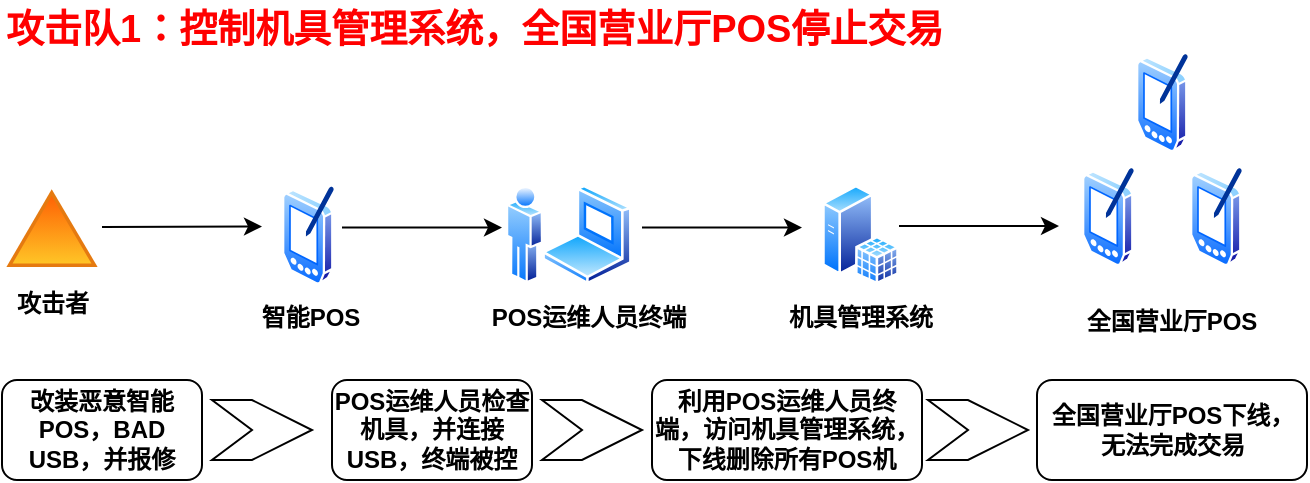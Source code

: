 <mxfile version="21.6.8" type="github" pages="4">
  <diagram name="第 1 页" id="SQNfulZLGzp0-eOHp856">
    <mxGraphModel dx="1434" dy="790" grid="1" gridSize="10" guides="1" tooltips="1" connect="1" arrows="1" fold="1" page="1" pageScale="1" pageWidth="850" pageHeight="1100" background="#ffffff" math="0" shadow="0">
      <root>
        <mxCell id="0" />
        <mxCell id="1" parent="0" />
        <mxCell id="z_Iu8EVNGNHGPjJdmd9z-1" value="&lt;b&gt;智能POS&lt;/b&gt;" style="image;aspect=fixed;perimeter=ellipsePerimeter;html=1;align=center;shadow=0;dashed=0;spacingTop=3;image=img/lib/active_directory/pda.svg;" parent="1" vertex="1">
          <mxGeometry x="255" y="292.25" width="27" height="50" as="geometry" />
        </mxCell>
        <mxCell id="z_Iu8EVNGNHGPjJdmd9z-2" value="&lt;b&gt;POS运维人员终端&lt;/b&gt;" style="image;aspect=fixed;perimeter=ellipsePerimeter;html=1;align=center;shadow=0;dashed=0;spacingTop=3;image=img/lib/active_directory/laptop_client.svg;" parent="1" vertex="1">
          <mxGeometry x="385" y="292.25" width="45" height="50" as="geometry" />
        </mxCell>
        <mxCell id="z_Iu8EVNGNHGPjJdmd9z-3" value="" style="image;aspect=fixed;perimeter=ellipsePerimeter;html=1;align=center;shadow=0;dashed=0;spacingTop=3;image=img/lib/active_directory/user.svg;" parent="1" vertex="1">
          <mxGeometry x="367" y="292.25" width="18.5" height="50" as="geometry" />
        </mxCell>
        <mxCell id="z_Iu8EVNGNHGPjJdmd9z-4" value="&lt;b&gt;攻击者&lt;/b&gt;" style="image;aspect=fixed;perimeter=ellipsePerimeter;html=1;align=center;shadow=0;dashed=0;spacingTop=3;image=img/lib/active_directory/windows_domain.svg;" parent="1" vertex="1">
          <mxGeometry x="115" y="292.25" width="50" height="42.5" as="geometry" />
        </mxCell>
        <mxCell id="z_Iu8EVNGNHGPjJdmd9z-5" value="&lt;b&gt;机具管理系统&lt;/b&gt;" style="image;aspect=fixed;perimeter=ellipsePerimeter;html=1;align=center;shadow=0;dashed=0;spacingTop=3;image=img/lib/active_directory/sql_server.svg;" parent="1" vertex="1">
          <mxGeometry x="525" y="292.25" width="38.5" height="50" as="geometry" />
        </mxCell>
        <mxCell id="z_Iu8EVNGNHGPjJdmd9z-6" value="" style="image;aspect=fixed;perimeter=ellipsePerimeter;html=1;align=center;shadow=0;dashed=0;spacingTop=3;image=img/lib/active_directory/pda.svg;" parent="1" vertex="1">
          <mxGeometry x="682" y="226" width="27" height="50" as="geometry" />
        </mxCell>
        <mxCell id="z_Iu8EVNGNHGPjJdmd9z-7" value="" style="image;aspect=fixed;perimeter=ellipsePerimeter;html=1;align=center;shadow=0;dashed=0;spacingTop=3;image=img/lib/active_directory/pda.svg;" parent="1" vertex="1">
          <mxGeometry x="709" y="283" width="27" height="50" as="geometry" />
        </mxCell>
        <mxCell id="z_Iu8EVNGNHGPjJdmd9z-8" value="" style="image;aspect=fixed;perimeter=ellipsePerimeter;html=1;align=center;shadow=0;dashed=0;spacingTop=3;image=img/lib/active_directory/pda.svg;" parent="1" vertex="1">
          <mxGeometry x="655" y="283" width="27" height="50" as="geometry" />
        </mxCell>
        <mxCell id="z_Iu8EVNGNHGPjJdmd9z-9" value="" style="endArrow=classic;html=1;rounded=0;exitX=1;exitY=0.5;exitDx=0;exitDy=0;" parent="1" source="z_Iu8EVNGNHGPjJdmd9z-4" edge="1">
          <mxGeometry width="50" height="50" relative="1" as="geometry">
            <mxPoint x="465" y="328.25" as="sourcePoint" />
            <mxPoint x="245" y="313.25" as="targetPoint" />
          </mxGeometry>
        </mxCell>
        <mxCell id="z_Iu8EVNGNHGPjJdmd9z-10" value="" style="endArrow=classic;html=1;rounded=0;exitX=1;exitY=0.5;exitDx=0;exitDy=0;" parent="1" edge="1">
          <mxGeometry width="50" height="50" relative="1" as="geometry">
            <mxPoint x="285" y="313.75" as="sourcePoint" />
            <mxPoint x="365" y="313.75" as="targetPoint" />
          </mxGeometry>
        </mxCell>
        <mxCell id="z_Iu8EVNGNHGPjJdmd9z-11" value="" style="endArrow=classic;html=1;rounded=0;exitX=1;exitY=0.5;exitDx=0;exitDy=0;" parent="1" edge="1">
          <mxGeometry width="50" height="50" relative="1" as="geometry">
            <mxPoint x="435" y="313.75" as="sourcePoint" />
            <mxPoint x="515" y="313.75" as="targetPoint" />
          </mxGeometry>
        </mxCell>
        <mxCell id="z_Iu8EVNGNHGPjJdmd9z-12" value="" style="endArrow=classic;html=1;rounded=0;exitX=1;exitY=0.5;exitDx=0;exitDy=0;" parent="1" edge="1">
          <mxGeometry width="50" height="50" relative="1" as="geometry">
            <mxPoint x="563.5" y="313" as="sourcePoint" />
            <mxPoint x="643.5" y="313" as="targetPoint" />
          </mxGeometry>
        </mxCell>
        <mxCell id="z_Iu8EVNGNHGPjJdmd9z-13" value="&lt;b style=&quot;font-size: 19px;&quot;&gt;攻击队1：控制机具管理系统，全国营业厅POS停止交易&lt;/b&gt;" style="text;html=1;strokeColor=none;fillColor=none;align=left;verticalAlign=middle;whiteSpace=wrap;rounded=0;fontColor=#ff0000;fontSize=19;" parent="1" vertex="1">
          <mxGeometry x="115" y="200" width="490" height="30" as="geometry" />
        </mxCell>
        <mxCell id="z_Iu8EVNGNHGPjJdmd9z-14" value="全国营业厅POS" style="text;html=1;strokeColor=none;fillColor=none;align=center;verticalAlign=middle;whiteSpace=wrap;rounded=0;fontStyle=1" parent="1" vertex="1">
          <mxGeometry x="655" y="346" width="90" height="30" as="geometry" />
        </mxCell>
        <mxCell id="z_Iu8EVNGNHGPjJdmd9z-15" value="改装恶意智能POS，BAD USB，并报修" style="rounded=1;whiteSpace=wrap;html=1;fontStyle=1" parent="1" vertex="1">
          <mxGeometry x="115" y="390" width="100" height="50" as="geometry" />
        </mxCell>
        <mxCell id="z_Iu8EVNGNHGPjJdmd9z-16" value="POS运维人员检查机具，并连接USB，终端被控" style="rounded=1;whiteSpace=wrap;html=1;fontStyle=1" parent="1" vertex="1">
          <mxGeometry x="280" y="390" width="100" height="50" as="geometry" />
        </mxCell>
        <mxCell id="z_Iu8EVNGNHGPjJdmd9z-17" value="利用POS运维人员终端，访问机具管理系统，下线删除所有POS机" style="rounded=1;whiteSpace=wrap;html=1;fontStyle=1" parent="1" vertex="1">
          <mxGeometry x="440" y="390" width="135" height="50" as="geometry" />
        </mxCell>
        <mxCell id="z_Iu8EVNGNHGPjJdmd9z-18" value="全国营业厅POS下线，无法完成交易" style="rounded=1;whiteSpace=wrap;html=1;fontStyle=1" parent="1" vertex="1">
          <mxGeometry x="632.5" y="390" width="135" height="50" as="geometry" />
        </mxCell>
        <mxCell id="z_Iu8EVNGNHGPjJdmd9z-20" value="" style="html=1;shadow=0;dashed=0;align=center;verticalAlign=middle;shape=mxgraph.arrows2.arrow;dy=0;dx=30;notch=20;" parent="1" vertex="1">
          <mxGeometry x="220" y="400" width="50" height="30" as="geometry" />
        </mxCell>
        <mxCell id="z_Iu8EVNGNHGPjJdmd9z-21" value="" style="html=1;shadow=0;dashed=0;align=center;verticalAlign=middle;shape=mxgraph.arrows2.arrow;dy=0;dx=30;notch=20;" parent="1" vertex="1">
          <mxGeometry x="385" y="400" width="50" height="30" as="geometry" />
        </mxCell>
        <mxCell id="z_Iu8EVNGNHGPjJdmd9z-22" value="" style="html=1;shadow=0;dashed=0;align=center;verticalAlign=middle;shape=mxgraph.arrows2.arrow;dy=0;dx=30;notch=20;" parent="1" vertex="1">
          <mxGeometry x="578" y="400" width="50" height="30" as="geometry" />
        </mxCell>
      </root>
    </mxGraphModel>
  </diagram>
  <diagram id="zA70JZ16xZgAyJS_S5sx" name="第 2 页">
    <mxGraphModel dx="1434" dy="790" grid="1" gridSize="10" guides="1" tooltips="1" connect="1" arrows="1" fold="1" page="1" pageScale="1" pageWidth="850" pageHeight="1100" math="0" shadow="0">
      <root>
        <mxCell id="0" />
        <mxCell id="1" parent="0" />
        <mxCell id="5Xt1wMb-0FMBKx5QbB1U-2" value="&lt;b&gt;客服人员终端&lt;/b&gt;" style="image;aspect=fixed;perimeter=ellipsePerimeter;html=1;align=center;shadow=0;dashed=0;spacingTop=3;image=img/lib/active_directory/laptop_client.svg;" vertex="1" parent="1">
          <mxGeometry x="258" y="288.5" width="45" height="50" as="geometry" />
        </mxCell>
        <mxCell id="5Xt1wMb-0FMBKx5QbB1U-3" value="" style="image;aspect=fixed;perimeter=ellipsePerimeter;html=1;align=center;shadow=0;dashed=0;spacingTop=3;image=img/lib/active_directory/user.svg;" vertex="1" parent="1">
          <mxGeometry x="240" y="288.5" width="18.5" height="50" as="geometry" />
        </mxCell>
        <mxCell id="5Xt1wMb-0FMBKx5QbB1U-4" value="&lt;b&gt;攻击者&lt;/b&gt;" style="image;aspect=fixed;perimeter=ellipsePerimeter;html=1;align=center;shadow=0;dashed=0;spacingTop=3;image=img/lib/active_directory/windows_domain.svg;" vertex="1" parent="1">
          <mxGeometry x="99" y="292.25" width="50" height="42.5" as="geometry" />
        </mxCell>
        <mxCell id="5Xt1wMb-0FMBKx5QbB1U-5" value="&lt;b&gt;综合业务管理平台&lt;/b&gt;" style="image;aspect=fixed;perimeter=ellipsePerimeter;html=1;align=center;shadow=0;dashed=0;spacingTop=3;image=img/lib/active_directory/sql_server.svg;" vertex="1" parent="1">
          <mxGeometry x="410" y="288.5" width="38.5" height="50" as="geometry" />
        </mxCell>
        <mxCell id="5Xt1wMb-0FMBKx5QbB1U-9" value="" style="endArrow=classic;html=1;rounded=0;exitX=1;exitY=0.5;exitDx=0;exitDy=0;" edge="1" parent="1" source="5Xt1wMb-0FMBKx5QbB1U-4">
          <mxGeometry width="50" height="50" relative="1" as="geometry">
            <mxPoint x="449" y="328.25" as="sourcePoint" />
            <mxPoint x="229" y="313.25" as="targetPoint" />
          </mxGeometry>
        </mxCell>
        <mxCell id="5Xt1wMb-0FMBKx5QbB1U-11" value="" style="endArrow=classic;html=1;rounded=0;exitX=1;exitY=0.5;exitDx=0;exitDy=0;" edge="1" parent="1">
          <mxGeometry width="50" height="50" relative="1" as="geometry">
            <mxPoint x="320" y="313" as="sourcePoint" />
            <mxPoint x="400" y="313" as="targetPoint" />
          </mxGeometry>
        </mxCell>
        <mxCell id="5Xt1wMb-0FMBKx5QbB1U-12" value="" style="endArrow=classic;html=1;rounded=0;exitX=1;exitY=0.5;exitDx=0;exitDy=0;" edge="1" parent="1">
          <mxGeometry width="50" height="50" relative="1" as="geometry">
            <mxPoint x="616.5" y="315.25" as="sourcePoint" />
            <mxPoint x="696.5" y="315.25" as="targetPoint" />
          </mxGeometry>
        </mxCell>
        <mxCell id="5Xt1wMb-0FMBKx5QbB1U-13" value="&lt;b style=&quot;font-size: 19px;&quot;&gt;攻击队2：在线客服投毒，内网调用代发接口，造成资金损失&lt;/b&gt;" style="text;html=1;strokeColor=none;fillColor=none;align=left;verticalAlign=middle;whiteSpace=wrap;rounded=0;fontColor=#ff0000;fontSize=19;" vertex="1" parent="1">
          <mxGeometry x="99" y="200" width="531" height="30" as="geometry" />
        </mxCell>
        <mxCell id="5Xt1wMb-0FMBKx5QbB1U-15" value="在线客服聊天社工攻击，投放木马" style="rounded=1;whiteSpace=wrap;html=1;fontStyle=1" vertex="1" parent="1">
          <mxGeometry x="120" y="390" width="100" height="50" as="geometry" />
        </mxCell>
        <mxCell id="5Xt1wMb-0FMBKx5QbB1U-16" value="客服人员终端被控，挖掘综合业务管理平台0day" style="rounded=1;whiteSpace=wrap;html=1;fontStyle=1" vertex="1" parent="1">
          <mxGeometry x="285" y="390" width="100" height="50" as="geometry" />
        </mxCell>
        <mxCell id="5Xt1wMb-0FMBKx5QbB1U-17" value="综合业务管理平台被控，查找应用程序配置信息，拿到账务数据库账户信息" style="rounded=1;whiteSpace=wrap;html=1;fontStyle=1" vertex="1" parent="1">
          <mxGeometry x="445" y="390" width="135" height="50" as="geometry" />
        </mxCell>
        <mxCell id="5Xt1wMb-0FMBKx5QbB1U-18" value="账务数据删除，公司所有业务中断" style="rounded=1;whiteSpace=wrap;html=1;fontStyle=1" vertex="1" parent="1">
          <mxGeometry x="637.5" y="390" width="135" height="50" as="geometry" />
        </mxCell>
        <mxCell id="5Xt1wMb-0FMBKx5QbB1U-19" value="" style="html=1;shadow=0;dashed=0;align=center;verticalAlign=middle;shape=mxgraph.arrows2.arrow;dy=0;dx=30;notch=20;" vertex="1" parent="1">
          <mxGeometry x="225" y="400" width="50" height="30" as="geometry" />
        </mxCell>
        <mxCell id="5Xt1wMb-0FMBKx5QbB1U-20" value="" style="html=1;shadow=0;dashed=0;align=center;verticalAlign=middle;shape=mxgraph.arrows2.arrow;dy=0;dx=30;notch=20;" vertex="1" parent="1">
          <mxGeometry x="390" y="400" width="50" height="30" as="geometry" />
        </mxCell>
        <mxCell id="5Xt1wMb-0FMBKx5QbB1U-21" value="" style="html=1;shadow=0;dashed=0;align=center;verticalAlign=middle;shape=mxgraph.arrows2.arrow;dy=0;dx=30;notch=20;" vertex="1" parent="1">
          <mxGeometry x="583" y="400" width="50" height="30" as="geometry" />
        </mxCell>
        <mxCell id="xPOsBhjyQWSxAY60jADi-2" value="" style="endArrow=classic;html=1;rounded=0;exitX=1;exitY=0.5;exitDx=0;exitDy=0;" edge="1" parent="1">
          <mxGeometry width="50" height="50" relative="1" as="geometry">
            <mxPoint x="460" y="313" as="sourcePoint" />
            <mxPoint x="540" y="313" as="targetPoint" />
          </mxGeometry>
        </mxCell>
        <mxCell id="xPOsBhjyQWSxAY60jADi-3" value="&lt;b&gt;业务中断&lt;/b&gt;" style="image;aspect=fixed;perimeter=ellipsePerimeter;html=1;align=center;shadow=0;dashed=0;spacingTop=3;image=img/lib/active_directory/user_accounts.svg;" vertex="1" parent="1">
          <mxGeometry x="710" y="292.25" width="50" height="48.5" as="geometry" />
        </mxCell>
        <mxCell id="xPOsBhjyQWSxAY60jADi-6" value="&lt;b&gt;账务数据库&lt;/b&gt;" style="image;aspect=fixed;perimeter=ellipsePerimeter;html=1;align=center;shadow=0;dashed=0;spacingTop=3;image=img/lib/active_directory/databases.svg;" vertex="1" parent="1">
          <mxGeometry x="553" y="291.75" width="50" height="49" as="geometry" />
        </mxCell>
      </root>
    </mxGraphModel>
  </diagram>
  <diagram id="pBRZyQb04DtYfrn-hrLp" name="第 3 页">
    <mxGraphModel dx="1434" dy="790" grid="1" gridSize="10" guides="1" tooltips="1" connect="1" arrows="1" fold="1" page="1" pageScale="1" pageWidth="850" pageHeight="1100" math="0" shadow="0">
      <root>
        <mxCell id="0" />
        <mxCell id="1" parent="0" />
        <mxCell id="2HHRJlL6cAHQnU779W6s-3" value="&lt;b&gt;攻击者&lt;/b&gt;" style="image;aspect=fixed;perimeter=ellipsePerimeter;html=1;align=center;shadow=0;dashed=0;spacingTop=3;image=img/lib/active_directory/windows_domain.svg;" parent="1" vertex="1">
          <mxGeometry x="50" y="403.75" width="50" height="42.5" as="geometry" />
        </mxCell>
        <mxCell id="2HHRJlL6cAHQnU779W6s-4" value="&lt;b&gt;业务前置系统&lt;/b&gt;" style="image;aspect=fixed;perimeter=ellipsePerimeter;html=1;align=center;shadow=0;dashed=0;spacingTop=3;image=img/lib/active_directory/sql_server.svg;" parent="1" vertex="1">
          <mxGeometry x="354" y="330" width="38.5" height="50" as="geometry" />
        </mxCell>
        <mxCell id="2HHRJlL6cAHQnU779W6s-5" value="" style="endArrow=classic;html=1;rounded=0;exitX=1;exitY=0.5;exitDx=0;exitDy=0;" parent="1" source="2HHRJlL6cAHQnU779W6s-3" edge="1">
          <mxGeometry width="50" height="50" relative="1" as="geometry">
            <mxPoint x="400" y="439.75" as="sourcePoint" />
            <mxPoint x="171" y="370" as="targetPoint" />
          </mxGeometry>
        </mxCell>
        <mxCell id="2HHRJlL6cAHQnU779W6s-6" value="" style="endArrow=classic;html=1;rounded=0;exitX=1;exitY=0.5;exitDx=0;exitDy=0;" parent="1" edge="1">
          <mxGeometry width="50" height="50" relative="1" as="geometry">
            <mxPoint x="229" y="354.5" as="sourcePoint" />
            <mxPoint x="309" y="354.5" as="targetPoint" />
          </mxGeometry>
        </mxCell>
        <mxCell id="2HHRJlL6cAHQnU779W6s-7" value="" style="endArrow=classic;html=1;rounded=0;" parent="1" edge="1">
          <mxGeometry width="50" height="50" relative="1" as="geometry">
            <mxPoint x="410" y="480" as="sourcePoint" />
            <mxPoint x="500" y="430" as="targetPoint" />
          </mxGeometry>
        </mxCell>
        <mxCell id="2HHRJlL6cAHQnU779W6s-8" value="&lt;b style=&quot;font-size: 19px;&quot;&gt;攻击队3：调用内部代发能力，造成资金损失&lt;/b&gt;" style="text;html=1;strokeColor=none;fillColor=none;align=left;verticalAlign=middle;whiteSpace=wrap;rounded=0;fontColor=#ff0000;fontSize=19;" parent="1" vertex="1">
          <mxGeometry x="50" y="210" width="531" height="30" as="geometry" />
        </mxCell>
        <mxCell id="2HHRJlL6cAHQnU779W6s-9" value="找到H5外放边缘业务RCE漏洞" style="rounded=1;whiteSpace=wrap;html=1;fontStyle=1" parent="1" vertex="1">
          <mxGeometry x="80" y="270" width="100" height="50" as="geometry" />
        </mxCell>
        <mxCell id="2HHRJlL6cAHQnU779W6s-10" value="利用漏洞控制H5后端业务前置系统" style="rounded=1;whiteSpace=wrap;html=1;fontStyle=1" parent="1" vertex="1">
          <mxGeometry x="250" y="270" width="100" height="50" as="geometry" />
        </mxCell>
        <mxCell id="2HHRJlL6cAHQnU779W6s-11" value="获取内部源代码管理平台权限" style="rounded=1;whiteSpace=wrap;html=1;fontStyle=1" parent="1" vertex="1">
          <mxGeometry x="257.5" y="540" width="102.5" height="50" as="geometry" />
        </mxCell>
        <mxCell id="2HHRJlL6cAHQnU779W6s-12" value="通过业务前置系统调用内部代码能力" style="rounded=1;whiteSpace=wrap;html=1;fontStyle=1" parent="1" vertex="1">
          <mxGeometry x="433" y="540" width="135" height="50" as="geometry" />
        </mxCell>
        <mxCell id="2HHRJlL6cAHQnU779W6s-13" value="" style="html=1;shadow=0;dashed=0;align=center;verticalAlign=middle;shape=mxgraph.arrows2.arrow;dy=0;dx=30;notch=20;" parent="1" vertex="1">
          <mxGeometry x="191" y="280" width="50" height="30" as="geometry" />
        </mxCell>
        <mxCell id="2HHRJlL6cAHQnU779W6s-14" value="" style="html=1;shadow=0;dashed=0;align=center;verticalAlign=middle;shape=mxgraph.arrows2.arrow;dy=0;dx=30;notch=20;" parent="1" vertex="1">
          <mxGeometry x="200" y="550" width="50" height="30" as="geometry" />
        </mxCell>
        <mxCell id="2HHRJlL6cAHQnU779W6s-15" value="" style="html=1;shadow=0;dashed=0;align=center;verticalAlign=middle;shape=mxgraph.arrows2.arrow;dy=0;dx=30;notch=20;" parent="1" vertex="1">
          <mxGeometry x="373" y="550" width="50" height="30" as="geometry" />
        </mxCell>
        <mxCell id="2HHRJlL6cAHQnU779W6s-16" value="" style="endArrow=classic;html=1;rounded=0;exitX=1;exitY=0.5;exitDx=0;exitDy=0;" parent="1" edge="1">
          <mxGeometry width="50" height="50" relative="1" as="geometry">
            <mxPoint x="410" y="360" as="sourcePoint" />
            <mxPoint x="496" y="420" as="targetPoint" />
          </mxGeometry>
        </mxCell>
        <mxCell id="2HHRJlL6cAHQnU779W6s-19" value="&lt;b&gt;H5外放边缘业务&lt;/b&gt;" style="image;aspect=fixed;perimeter=ellipsePerimeter;html=1;align=center;shadow=0;dashed=0;spacingTop=3;image=img/lib/active_directory/generic_server.svg;" parent="1" vertex="1">
          <mxGeometry x="191" y="332.25" width="28.0" height="50" as="geometry" />
        </mxCell>
        <mxCell id="2HHRJlL6cAHQnU779W6s-20" value="&lt;b&gt;资金损失&lt;/b&gt;" style="shape=mxgraph.signs.travel.cashier;html=1;pointerEvents=1;fillColor=#408bc4;strokeColor=none;verticalLabelPosition=bottom;verticalAlign=top;align=center;sketch=0;" parent="1" vertex="1">
          <mxGeometry x="690" y="395" width="60" height="60" as="geometry" />
        </mxCell>
        <mxCell id="2HHRJlL6cAHQnU779W6s-21" value="&lt;b&gt;对开发人员&lt;br&gt;&lt;/b&gt;" style="image;aspect=fixed;perimeter=ellipsePerimeter;html=1;align=center;shadow=0;dashed=0;spacingTop=3;image=img/lib/active_directory/user.svg;" parent="1" vertex="1">
          <mxGeometry x="196" y="450" width="18.5" height="50" as="geometry" />
        </mxCell>
        <mxCell id="2HHRJlL6cAHQnU779W6s-22" value="" style="endArrow=classic;html=1;rounded=0;" parent="1" edge="1">
          <mxGeometry width="50" height="50" relative="1" as="geometry">
            <mxPoint x="100" y="435" as="sourcePoint" />
            <mxPoint x="170" y="480" as="targetPoint" />
          </mxGeometry>
        </mxCell>
        <mxCell id="2HHRJlL6cAHQnU779W6s-23" value="&lt;b&gt;接口文档&lt;/b&gt;" style="image;aspect=fixed;perimeter=ellipsePerimeter;html=1;align=center;shadow=0;dashed=0;spacingTop=3;image=img/lib/active_directory/documents.svg;" parent="1" vertex="1">
          <mxGeometry x="340" y="450" width="33" height="50" as="geometry" />
        </mxCell>
        <mxCell id="2HHRJlL6cAHQnU779W6s-24" value="" style="endArrow=classic;html=1;rounded=0;exitX=1;exitY=0.5;exitDx=0;exitDy=0;" parent="1" edge="1">
          <mxGeometry width="50" height="50" relative="1" as="geometry">
            <mxPoint x="240" y="480" as="sourcePoint" />
            <mxPoint x="320" y="480" as="targetPoint" />
          </mxGeometry>
        </mxCell>
        <mxCell id="2HHRJlL6cAHQnU779W6s-25" value="&lt;b&gt;内部代发能力&lt;/b&gt;" style="image;aspect=fixed;perimeter=ellipsePerimeter;html=1;align=center;shadow=0;dashed=0;spacingTop=3;image=img/lib/active_directory/generic_server.svg;" parent="1" vertex="1">
          <mxGeometry x="540" y="400" width="28.0" height="50" as="geometry" />
        </mxCell>
        <mxCell id="2HHRJlL6cAHQnU779W6s-26" value="" style="endArrow=classic;html=1;rounded=0;exitX=1;exitY=0.5;exitDx=0;exitDy=0;" parent="1" edge="1">
          <mxGeometry width="50" height="50" relative="1" as="geometry">
            <mxPoint x="590" y="424.5" as="sourcePoint" />
            <mxPoint x="670" y="424.5" as="targetPoint" />
          </mxGeometry>
        </mxCell>
        <mxCell id="2HHRJlL6cAHQnU779W6s-27" value="对开发人员钓鱼" style="rounded=1;whiteSpace=wrap;html=1;fontStyle=1" parent="1" vertex="1">
          <mxGeometry x="91" y="540" width="100" height="50" as="geometry" />
        </mxCell>
        <mxCell id="2HHRJlL6cAHQnU779W6s-28" value="代发资金导致损失" style="rounded=1;whiteSpace=wrap;html=1;fontStyle=1" parent="1" vertex="1">
          <mxGeometry x="640" y="540" width="102.5" height="50" as="geometry" />
        </mxCell>
        <mxCell id="2HHRJlL6cAHQnU779W6s-29" value="" style="html=1;shadow=0;dashed=0;align=center;verticalAlign=middle;shape=mxgraph.arrows2.arrow;dy=0;dx=30;notch=20;" parent="1" vertex="1">
          <mxGeometry x="581" y="550" width="50" height="30" as="geometry" />
        </mxCell>
      </root>
    </mxGraphModel>
  </diagram>
  <diagram id="7vJjy1R0UOhgxYRZggNY" name="第 4 页">
    <mxGraphModel dx="1434" dy="790" grid="1" gridSize="10" guides="1" tooltips="1" connect="1" arrows="1" fold="1" page="1" pageScale="1" pageWidth="850" pageHeight="1100" math="0" shadow="0">
      <root>
        <mxCell id="0" />
        <mxCell id="1" parent="0" />
        <mxCell id="ys4UO8Yo2p4djDbnPo3G-1" value="改装恶意智能POS" style="rounded=1;whiteSpace=wrap;html=1;fontStyle=1" vertex="1" parent="1">
          <mxGeometry x="115" y="600" width="90" height="50" as="geometry" />
        </mxCell>
        <mxCell id="ys4UO8Yo2p4djDbnPo3G-2" value="&lt;font style=&quot;font-size: 18px;&quot;&gt;准备阶段&lt;/font&gt;" style="ellipse;whiteSpace=wrap;html=1;fontStyle=1;fontColor=#4d8cc7;" vertex="1" parent="1">
          <mxGeometry x="110" y="730" width="100" height="60" as="geometry" />
        </mxCell>
        <mxCell id="ys4UO8Yo2p4djDbnPo3G-3" value="&lt;font style=&quot;font-size: 18px;&quot;&gt;突破阶段&lt;/font&gt;" style="ellipse;whiteSpace=wrap;html=1;fontStyle=1;fontColor=#4d8cc7;" vertex="1" parent="1">
          <mxGeometry x="250" y="730" width="100" height="60" as="geometry" />
        </mxCell>
        <mxCell id="ys4UO8Yo2p4djDbnPo3G-4" value="&lt;span style=&quot;font-size: 18px;&quot;&gt;扩大战果&lt;/span&gt;" style="ellipse;whiteSpace=wrap;html=1;fontStyle=1;fontColor=#4d8cc7;" vertex="1" parent="1">
          <mxGeometry x="385" y="730" width="100" height="60" as="geometry" />
        </mxCell>
        <mxCell id="ys4UO8Yo2p4djDbnPo3G-5" value="搜集供应商信息" style="rounded=1;whiteSpace=wrap;html=1;fontStyle=1" vertex="1" parent="1">
          <mxGeometry x="115" y="480" width="90" height="50" as="geometry" />
        </mxCell>
        <mxCell id="ys4UO8Yo2p4djDbnPo3G-6" value="搜集业务渠道" style="rounded=1;whiteSpace=wrap;html=1;fontStyle=1" vertex="1" parent="1">
          <mxGeometry x="115" y="540" width="90" height="50" as="geometry" />
        </mxCell>
        <mxCell id="ys4UO8Yo2p4djDbnPo3G-7" value="准备钓鱼邮件" style="rounded=1;whiteSpace=wrap;html=1;fontStyle=1" vertex="1" parent="1">
          <mxGeometry x="115" y="420" width="90" height="50" as="geometry" />
        </mxCell>
        <mxCell id="ys4UO8Yo2p4djDbnPo3G-8" value="搜集互联网暴露面及组件信息" style="rounded=1;whiteSpace=wrap;html=1;fontStyle=1" vertex="1" parent="1">
          <mxGeometry x="115" y="660" width="90" height="50" as="geometry" />
        </mxCell>
        <mxCell id="ys4UO8Yo2p4djDbnPo3G-9" value="利用恶意pos进入内网" style="rounded=1;whiteSpace=wrap;html=1;fontStyle=1" vertex="1" parent="1">
          <mxGeometry x="255" y="600" width="90" height="50" as="geometry" />
        </mxCell>
        <mxCell id="ys4UO8Yo2p4djDbnPo3G-10" value="供应链攻击" style="rounded=1;whiteSpace=wrap;html=1;fontStyle=1" vertex="1" parent="1">
          <mxGeometry x="255" y="480" width="90" height="50" as="geometry" />
        </mxCell>
        <mxCell id="ys4UO8Yo2p4djDbnPo3G-11" value="利用业务流程，社工产品人员" style="rounded=1;whiteSpace=wrap;html=1;fontStyle=1" vertex="1" parent="1">
          <mxGeometry x="255" y="540" width="90" height="50" as="geometry" />
        </mxCell>
        <mxCell id="ys4UO8Yo2p4djDbnPo3G-12" value="对核心人员发送钓鱼邮件，控制终端" style="rounded=1;whiteSpace=wrap;html=1;fontStyle=1" vertex="1" parent="1">
          <mxGeometry x="255" y="420" width="90" height="50" as="geometry" />
        </mxCell>
        <mxCell id="ys4UO8Yo2p4djDbnPo3G-13" value="利用互联网系统漏洞、0day获取服务器权限" style="rounded=1;whiteSpace=wrap;html=1;fontStyle=1" vertex="1" parent="1">
          <mxGeometry x="255" y="660" width="90" height="50" as="geometry" />
        </mxCell>
        <mxCell id="ys4UO8Yo2p4djDbnPo3G-14" value="通过业务系统拿下数据库权限" style="rounded=1;whiteSpace=wrap;html=1;fontStyle=1" vertex="1" parent="1">
          <mxGeometry x="390" y="600" width="90" height="50" as="geometry" />
        </mxCell>
        <mxCell id="ys4UO8Yo2p4djDbnPo3G-15" value="获取核心系统源码（支付系统、账务系统）" style="rounded=1;whiteSpace=wrap;html=1;fontStyle=1" vertex="1" parent="1">
          <mxGeometry x="390" y="480" width="90" height="50" as="geometry" />
        </mxCell>
        <mxCell id="ys4UO8Yo2p4djDbnPo3G-16" value="控制核心系统权限（支付系统、账务系统）" style="rounded=1;whiteSpace=wrap;html=1;fontStyle=1" vertex="1" parent="1">
          <mxGeometry x="390" y="540" width="90" height="50" as="geometry" />
        </mxCell>
        <mxCell id="ys4UO8Yo2p4djDbnPo3G-17" value="0day拿下4A、堡垒机" style="rounded=1;whiteSpace=wrap;html=1;fontStyle=1" vertex="1" parent="1">
          <mxGeometry x="390" y="420" width="90" height="50" as="geometry" />
        </mxCell>
        <mxCell id="ys4UO8Yo2p4djDbnPo3G-18" value="制作持久化木马" style="rounded=1;whiteSpace=wrap;html=1;fontStyle=1" vertex="1" parent="1">
          <mxGeometry x="390" y="660" width="90" height="50" as="geometry" />
        </mxCell>
        <mxCell id="ys4UO8Yo2p4djDbnPo3G-19" value="&lt;span style=&quot;font-size: 18px;&quot;&gt;攻击爆发&lt;/span&gt;" style="ellipse;whiteSpace=wrap;html=1;fontStyle=1;fontColor=#4d8cc7;" vertex="1" parent="1">
          <mxGeometry x="515" y="730" width="100" height="60" as="geometry" />
        </mxCell>
        <mxCell id="ys4UO8Yo2p4djDbnPo3G-20" value="勒索病毒席卷内网机器" style="rounded=1;whiteSpace=wrap;html=1;fontStyle=1" vertex="1" parent="1">
          <mxGeometry x="520" y="600" width="90" height="50" as="geometry" />
        </mxCell>
        <mxCell id="ys4UO8Yo2p4djDbnPo3G-21" value="批量调用代发接口" style="rounded=1;whiteSpace=wrap;html=1;fontStyle=1" vertex="1" parent="1">
          <mxGeometry x="520" y="480" width="90" height="50" as="geometry" />
        </mxCell>
        <mxCell id="ys4UO8Yo2p4djDbnPo3G-22" value="全国POS机停止服务" style="rounded=1;whiteSpace=wrap;html=1;fontStyle=1" vertex="1" parent="1">
          <mxGeometry x="520" y="540" width="90" height="50" as="geometry" />
        </mxCell>
        <mxCell id="ys4UO8Yo2p4djDbnPo3G-23" value="删除账务系统数据库数据" style="rounded=1;whiteSpace=wrap;html=1;fontStyle=1" vertex="1" parent="1">
          <mxGeometry x="520" y="420" width="90" height="50" as="geometry" />
        </mxCell>
        <mxCell id="ys4UO8Yo2p4djDbnPo3G-24" value="大量客户数据泄露" style="rounded=1;whiteSpace=wrap;html=1;fontStyle=1" vertex="1" parent="1">
          <mxGeometry x="520" y="660" width="90" height="50" as="geometry" />
        </mxCell>
      </root>
    </mxGraphModel>
  </diagram>
</mxfile>
